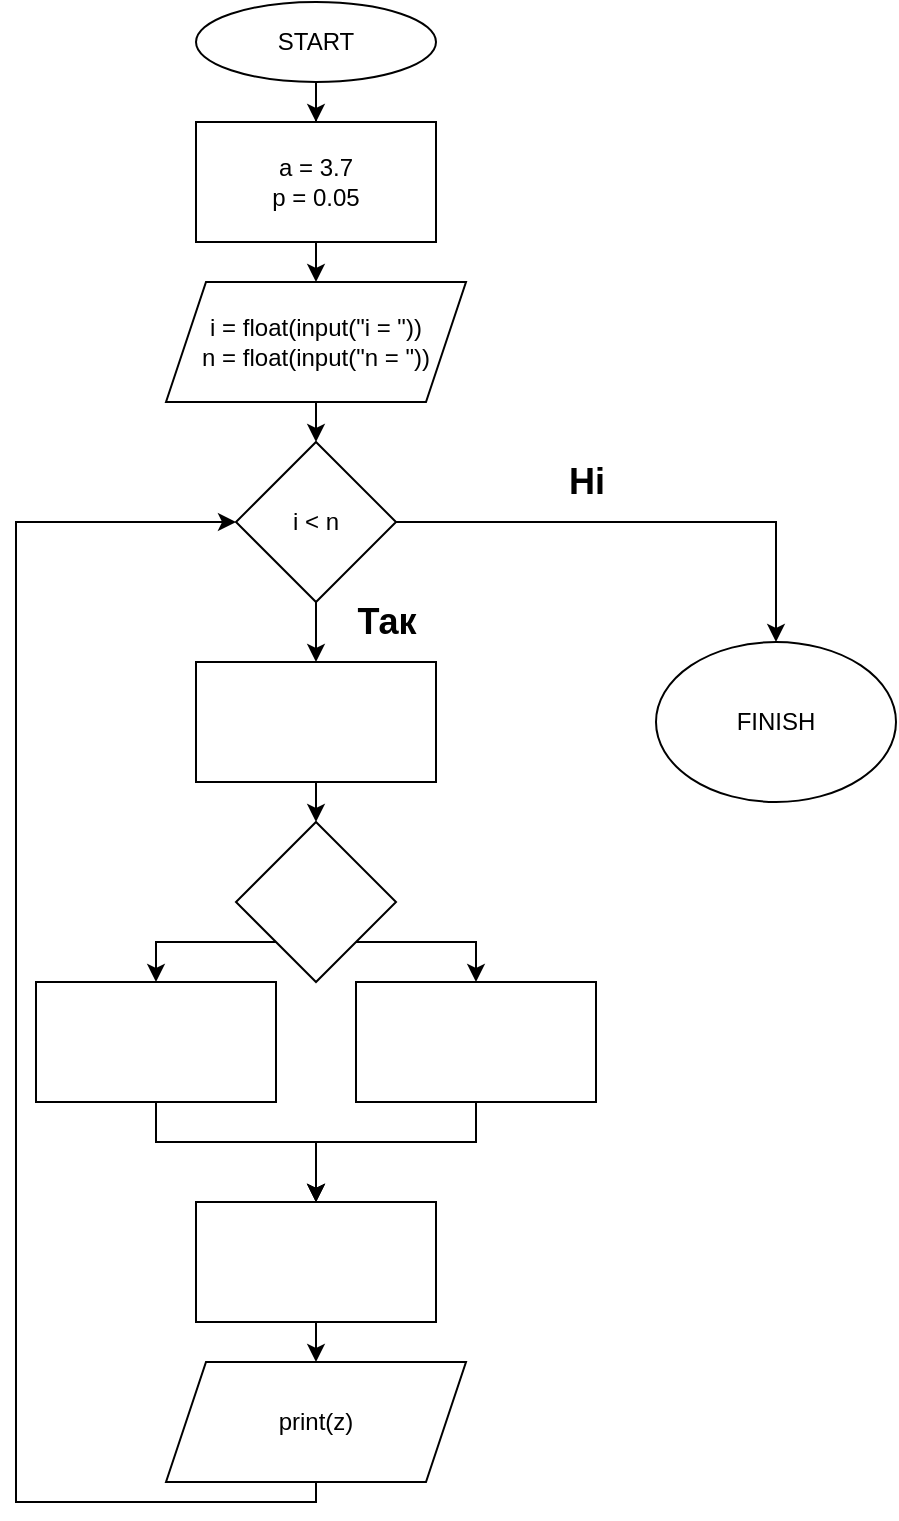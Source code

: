 <mxfile version="14.4.0" type="github">
  <diagram id="C5RBs43oDa-KdzZeNtuy" name="Page-1">
    <mxGraphModel dx="723" dy="358" grid="1" gridSize="10" guides="1" tooltips="1" connect="1" arrows="1" fold="1" page="1" pageScale="1" pageWidth="827" pageHeight="1169" math="0" shadow="0">
      <root>
        <mxCell id="WIyWlLk6GJQsqaUBKTNV-0" />
        <mxCell id="WIyWlLk6GJQsqaUBKTNV-1" parent="WIyWlLk6GJQsqaUBKTNV-0" />
        <mxCell id="fDO4mFQE8FthaiIr9Yby-4" style="edgeStyle=orthogonalEdgeStyle;rounded=0;orthogonalLoop=1;jettySize=auto;html=1;exitX=0.5;exitY=1;exitDx=0;exitDy=0;" edge="1" parent="WIyWlLk6GJQsqaUBKTNV-1" source="fDO4mFQE8FthaiIr9Yby-1" target="fDO4mFQE8FthaiIr9Yby-3">
          <mxGeometry relative="1" as="geometry" />
        </mxCell>
        <mxCell id="fDO4mFQE8FthaiIr9Yby-1" value="START" style="ellipse;whiteSpace=wrap;html=1;" vertex="1" parent="WIyWlLk6GJQsqaUBKTNV-1">
          <mxGeometry x="320" y="70" width="120" height="40" as="geometry" />
        </mxCell>
        <mxCell id="fDO4mFQE8FthaiIr9Yby-2" value="FINISH" style="ellipse;whiteSpace=wrap;html=1;" vertex="1" parent="WIyWlLk6GJQsqaUBKTNV-1">
          <mxGeometry x="550" y="390" width="120" height="80" as="geometry" />
        </mxCell>
        <mxCell id="fDO4mFQE8FthaiIr9Yby-6" style="edgeStyle=orthogonalEdgeStyle;rounded=0;orthogonalLoop=1;jettySize=auto;html=1;exitX=0.5;exitY=1;exitDx=0;exitDy=0;entryX=0.5;entryY=0;entryDx=0;entryDy=0;" edge="1" parent="WIyWlLk6GJQsqaUBKTNV-1" source="fDO4mFQE8FthaiIr9Yby-3" target="fDO4mFQE8FthaiIr9Yby-5">
          <mxGeometry relative="1" as="geometry" />
        </mxCell>
        <mxCell id="fDO4mFQE8FthaiIr9Yby-3" value="&lt;div&gt;a = 3.7&lt;/div&gt;&lt;div&gt;p = 0.05&lt;/div&gt;" style="rounded=0;whiteSpace=wrap;html=1;" vertex="1" parent="WIyWlLk6GJQsqaUBKTNV-1">
          <mxGeometry x="320" y="130" width="120" height="60" as="geometry" />
        </mxCell>
        <mxCell id="fDO4mFQE8FthaiIr9Yby-8" style="edgeStyle=orthogonalEdgeStyle;rounded=0;orthogonalLoop=1;jettySize=auto;html=1;exitX=0.5;exitY=1;exitDx=0;exitDy=0;entryX=0.5;entryY=0;entryDx=0;entryDy=0;" edge="1" parent="WIyWlLk6GJQsqaUBKTNV-1" source="fDO4mFQE8FthaiIr9Yby-5" target="fDO4mFQE8FthaiIr9Yby-7">
          <mxGeometry relative="1" as="geometry" />
        </mxCell>
        <mxCell id="fDO4mFQE8FthaiIr9Yby-5" value="&lt;div&gt;i = float(input(&quot;i = &quot;))&lt;/div&gt;&lt;div&gt;n = float(input(&quot;n = &quot;))&lt;/div&gt;" style="shape=parallelogram;perimeter=parallelogramPerimeter;whiteSpace=wrap;html=1;fixedSize=1;" vertex="1" parent="WIyWlLk6GJQsqaUBKTNV-1">
          <mxGeometry x="305" y="210" width="150" height="60" as="geometry" />
        </mxCell>
        <mxCell id="fDO4mFQE8FthaiIr9Yby-9" style="edgeStyle=orthogonalEdgeStyle;rounded=0;orthogonalLoop=1;jettySize=auto;html=1;entryX=0;entryY=0.5;entryDx=0;entryDy=0;exitX=0.5;exitY=1;exitDx=0;exitDy=0;" edge="1" parent="WIyWlLk6GJQsqaUBKTNV-1" source="fDO4mFQE8FthaiIr9Yby-27" target="fDO4mFQE8FthaiIr9Yby-7">
          <mxGeometry relative="1" as="geometry">
            <mxPoint x="220" y="300" as="targetPoint" />
            <mxPoint x="530" y="850" as="sourcePoint" />
            <Array as="points">
              <mxPoint x="380" y="820" />
              <mxPoint x="230" y="820" />
              <mxPoint x="230" y="330" />
            </Array>
          </mxGeometry>
        </mxCell>
        <mxCell id="fDO4mFQE8FthaiIr9Yby-10" style="edgeStyle=orthogonalEdgeStyle;rounded=0;orthogonalLoop=1;jettySize=auto;html=1;exitX=1;exitY=0.5;exitDx=0;exitDy=0;" edge="1" parent="WIyWlLk6GJQsqaUBKTNV-1" source="fDO4mFQE8FthaiIr9Yby-7" target="fDO4mFQE8FthaiIr9Yby-2">
          <mxGeometry relative="1" as="geometry">
            <mxPoint x="540" y="340" as="targetPoint" />
          </mxGeometry>
        </mxCell>
        <mxCell id="fDO4mFQE8FthaiIr9Yby-7" value="i &amp;lt; n" style="rhombus;whiteSpace=wrap;html=1;" vertex="1" parent="WIyWlLk6GJQsqaUBKTNV-1">
          <mxGeometry x="340" y="290" width="80" height="80" as="geometry" />
        </mxCell>
        <mxCell id="fDO4mFQE8FthaiIr9Yby-11" value="" style="rounded=0;whiteSpace=wrap;html=1;" vertex="1" parent="WIyWlLk6GJQsqaUBKTNV-1">
          <mxGeometry x="320" y="400" width="120" height="60" as="geometry" />
        </mxCell>
        <mxCell id="fDO4mFQE8FthaiIr9Yby-12" style="edgeStyle=orthogonalEdgeStyle;rounded=0;orthogonalLoop=1;jettySize=auto;html=1;entryX=0.5;entryY=0;entryDx=0;entryDy=0;" edge="1" parent="WIyWlLk6GJQsqaUBKTNV-1" source="fDO4mFQE8FthaiIr9Yby-7" target="fDO4mFQE8FthaiIr9Yby-11">
          <mxGeometry relative="1" as="geometry">
            <mxPoint x="370" y="400" as="targetPoint" />
            <mxPoint x="380" y="370" as="sourcePoint" />
            <Array as="points">
              <mxPoint x="380" y="380" />
              <mxPoint x="380" y="380" />
            </Array>
          </mxGeometry>
        </mxCell>
        <mxCell id="fDO4mFQE8FthaiIr9Yby-29" style="edgeStyle=orthogonalEdgeStyle;rounded=0;orthogonalLoop=1;jettySize=auto;html=1;exitX=0.5;exitY=1;exitDx=0;exitDy=0;entryX=0.5;entryY=0;entryDx=0;entryDy=0;" edge="1" parent="WIyWlLk6GJQsqaUBKTNV-1" source="fDO4mFQE8FthaiIr9Yby-14" target="fDO4mFQE8FthaiIr9Yby-27">
          <mxGeometry relative="1" as="geometry" />
        </mxCell>
        <mxCell id="fDO4mFQE8FthaiIr9Yby-14" value="" style="rounded=0;whiteSpace=wrap;html=1;" vertex="1" parent="WIyWlLk6GJQsqaUBKTNV-1">
          <mxGeometry x="320" y="670" width="120" height="60" as="geometry" />
        </mxCell>
        <mxCell id="fDO4mFQE8FthaiIr9Yby-15" style="edgeStyle=orthogonalEdgeStyle;rounded=0;orthogonalLoop=1;jettySize=auto;html=1;entryX=0.5;entryY=0;entryDx=0;entryDy=0;" edge="1" parent="WIyWlLk6GJQsqaUBKTNV-1" target="fDO4mFQE8FthaiIr9Yby-14">
          <mxGeometry relative="1" as="geometry">
            <mxPoint x="340" y="330" as="targetPoint" />
            <mxPoint x="380" y="650" as="sourcePoint" />
            <Array as="points">
              <mxPoint x="380" y="670" />
            </Array>
          </mxGeometry>
        </mxCell>
        <mxCell id="fDO4mFQE8FthaiIr9Yby-21" style="edgeStyle=orthogonalEdgeStyle;rounded=0;orthogonalLoop=1;jettySize=auto;html=1;entryX=0.5;entryY=0;entryDx=0;entryDy=0;" edge="1" parent="WIyWlLk6GJQsqaUBKTNV-1" source="fDO4mFQE8FthaiIr9Yby-25" target="fDO4mFQE8FthaiIr9Yby-14">
          <mxGeometry relative="1" as="geometry">
            <mxPoint x="380" y="760" as="targetPoint" />
            <Array as="points">
              <mxPoint x="460" y="640" />
              <mxPoint x="380" y="640" />
            </Array>
          </mxGeometry>
        </mxCell>
        <mxCell id="fDO4mFQE8FthaiIr9Yby-22" style="edgeStyle=orthogonalEdgeStyle;rounded=0;orthogonalLoop=1;jettySize=auto;html=1;entryX=0.5;entryY=0;entryDx=0;entryDy=0;" edge="1" parent="WIyWlLk6GJQsqaUBKTNV-1" source="fDO4mFQE8FthaiIr9Yby-23" target="fDO4mFQE8FthaiIr9Yby-14">
          <mxGeometry relative="1" as="geometry">
            <mxPoint x="330" y="660" as="targetPoint" />
            <Array as="points">
              <mxPoint x="300" y="640" />
              <mxPoint x="380" y="640" />
            </Array>
          </mxGeometry>
        </mxCell>
        <mxCell id="fDO4mFQE8FthaiIr9Yby-17" value="" style="rhombus;whiteSpace=wrap;html=1;" vertex="1" parent="WIyWlLk6GJQsqaUBKTNV-1">
          <mxGeometry x="340" y="480" width="80" height="80" as="geometry" />
        </mxCell>
        <mxCell id="fDO4mFQE8FthaiIr9Yby-18" style="edgeStyle=orthogonalEdgeStyle;rounded=0;orthogonalLoop=1;jettySize=auto;html=1;entryX=0.5;entryY=0;entryDx=0;entryDy=0;exitX=0.5;exitY=1;exitDx=0;exitDy=0;" edge="1" parent="WIyWlLk6GJQsqaUBKTNV-1" source="fDO4mFQE8FthaiIr9Yby-11" target="fDO4mFQE8FthaiIr9Yby-17">
          <mxGeometry relative="1" as="geometry">
            <mxPoint x="380" y="480" as="targetPoint" />
            <mxPoint x="380" y="460" as="sourcePoint" />
            <Array as="points" />
          </mxGeometry>
        </mxCell>
        <mxCell id="fDO4mFQE8FthaiIr9Yby-19" value="&lt;font style=&quot;font-size: 18px&quot;&gt;&lt;b&gt;Ні&lt;/b&gt;&lt;/font&gt;" style="text;html=1;align=center;verticalAlign=middle;resizable=0;points=[];autosize=1;" vertex="1" parent="WIyWlLk6GJQsqaUBKTNV-1">
          <mxGeometry x="500" y="300" width="30" height="20" as="geometry" />
        </mxCell>
        <mxCell id="fDO4mFQE8FthaiIr9Yby-20" value="&lt;font style=&quot;font-size: 18px&quot;&gt;&lt;b&gt;Так&lt;/b&gt;&lt;/font&gt;" style="text;html=1;align=center;verticalAlign=middle;resizable=0;points=[];autosize=1;" vertex="1" parent="WIyWlLk6GJQsqaUBKTNV-1">
          <mxGeometry x="390" y="370" width="50" height="20" as="geometry" />
        </mxCell>
        <mxCell id="fDO4mFQE8FthaiIr9Yby-23" value="" style="rounded=0;whiteSpace=wrap;html=1;" vertex="1" parent="WIyWlLk6GJQsqaUBKTNV-1">
          <mxGeometry x="240" y="560" width="120" height="60" as="geometry" />
        </mxCell>
        <mxCell id="fDO4mFQE8FthaiIr9Yby-24" style="edgeStyle=orthogonalEdgeStyle;rounded=0;orthogonalLoop=1;jettySize=auto;html=1;exitX=0;exitY=1;exitDx=0;exitDy=0;entryX=0.5;entryY=0;entryDx=0;entryDy=0;" edge="1" parent="WIyWlLk6GJQsqaUBKTNV-1" source="fDO4mFQE8FthaiIr9Yby-17" target="fDO4mFQE8FthaiIr9Yby-23">
          <mxGeometry relative="1" as="geometry">
            <mxPoint x="330" y="660" as="targetPoint" />
            <mxPoint x="340" y="520" as="sourcePoint" />
            <Array as="points">
              <mxPoint x="300" y="540" />
            </Array>
          </mxGeometry>
        </mxCell>
        <mxCell id="fDO4mFQE8FthaiIr9Yby-25" value="" style="rounded=0;whiteSpace=wrap;html=1;" vertex="1" parent="WIyWlLk6GJQsqaUBKTNV-1">
          <mxGeometry x="400" y="560" width="120" height="60" as="geometry" />
        </mxCell>
        <mxCell id="fDO4mFQE8FthaiIr9Yby-26" style="edgeStyle=orthogonalEdgeStyle;rounded=0;orthogonalLoop=1;jettySize=auto;html=1;" edge="1" parent="WIyWlLk6GJQsqaUBKTNV-1" source="fDO4mFQE8FthaiIr9Yby-17" target="fDO4mFQE8FthaiIr9Yby-25">
          <mxGeometry relative="1" as="geometry">
            <mxPoint x="470" y="620" as="targetPoint" />
            <mxPoint x="420" y="520" as="sourcePoint" />
            <Array as="points">
              <mxPoint x="460" y="540" />
            </Array>
          </mxGeometry>
        </mxCell>
        <mxCell id="fDO4mFQE8FthaiIr9Yby-27" value="print(z)" style="shape=parallelogram;perimeter=parallelogramPerimeter;whiteSpace=wrap;html=1;fixedSize=1;" vertex="1" parent="WIyWlLk6GJQsqaUBKTNV-1">
          <mxGeometry x="305" y="750" width="150" height="60" as="geometry" />
        </mxCell>
      </root>
    </mxGraphModel>
  </diagram>
</mxfile>
